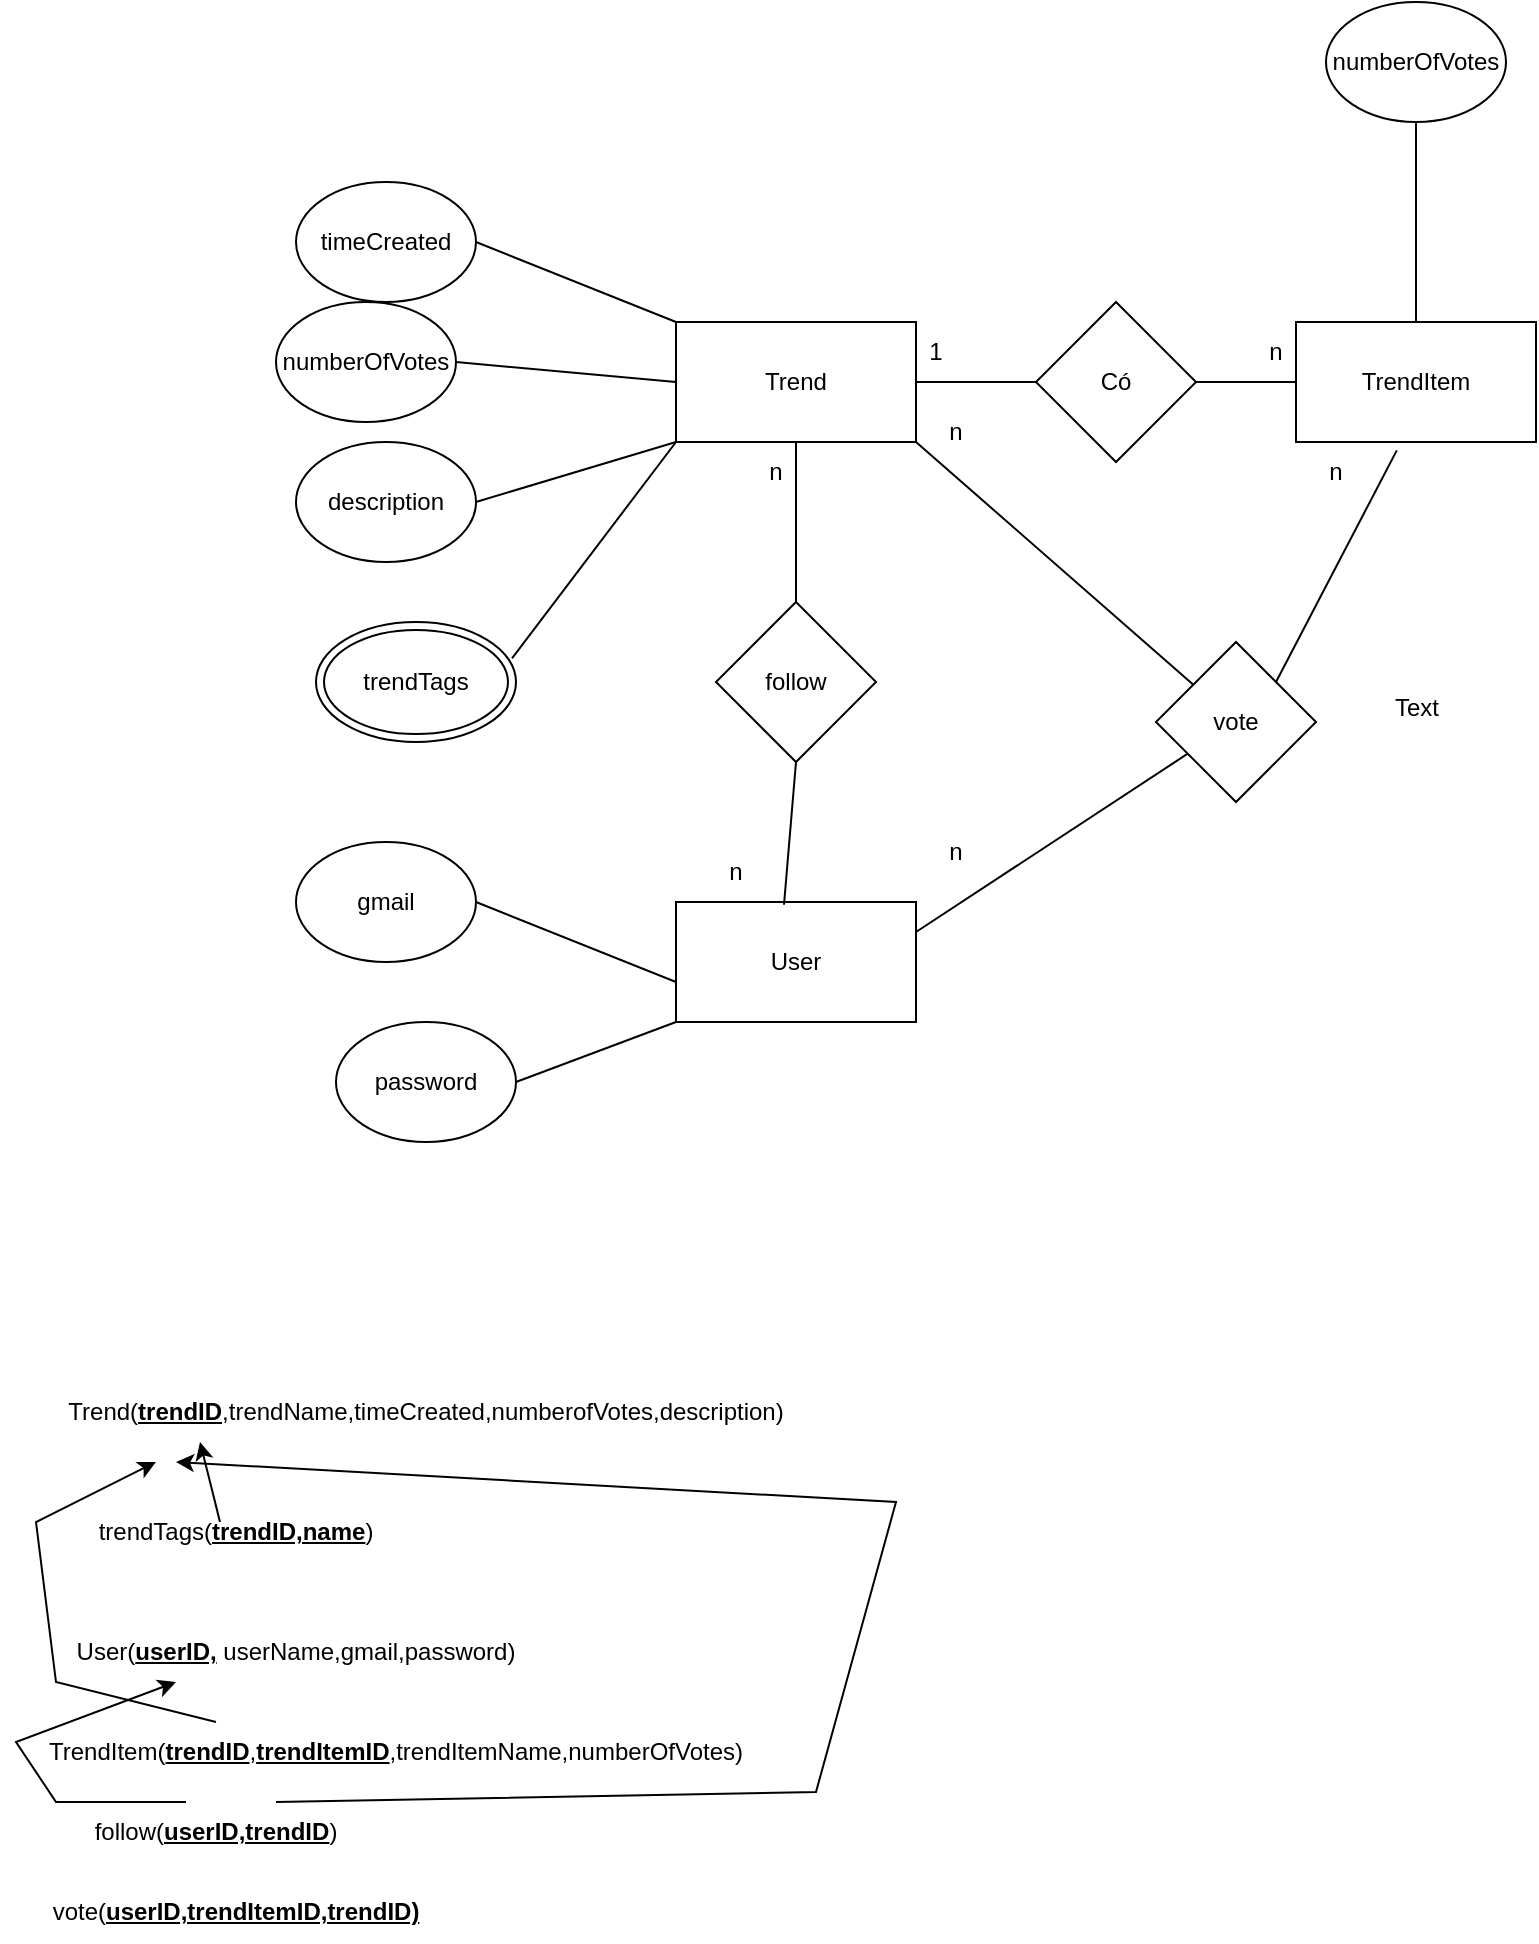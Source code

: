 <mxfile version="23.0.2" type="device">
  <diagram id="C5RBs43oDa-KdzZeNtuy" name="Page-1">
    <mxGraphModel dx="1863" dy="654" grid="1" gridSize="10" guides="1" tooltips="1" connect="1" arrows="1" fold="1" page="1" pageScale="1" pageWidth="827" pageHeight="1169" math="0" shadow="0">
      <root>
        <mxCell id="WIyWlLk6GJQsqaUBKTNV-0" />
        <mxCell id="WIyWlLk6GJQsqaUBKTNV-1" parent="WIyWlLk6GJQsqaUBKTNV-0" />
        <mxCell id="56RTF0uedEawBnT0VReG-0" value="Trend" style="rounded=0;whiteSpace=wrap;html=1;" vertex="1" parent="WIyWlLk6GJQsqaUBKTNV-1">
          <mxGeometry x="330" y="310" width="120" height="60" as="geometry" />
        </mxCell>
        <mxCell id="56RTF0uedEawBnT0VReG-1" value="numberOfVotes" style="ellipse;whiteSpace=wrap;html=1;" vertex="1" parent="WIyWlLk6GJQsqaUBKTNV-1">
          <mxGeometry x="130" y="300" width="90" height="60" as="geometry" />
        </mxCell>
        <mxCell id="56RTF0uedEawBnT0VReG-2" value="" style="endArrow=none;html=1;rounded=0;exitX=1;exitY=0.5;exitDx=0;exitDy=0;entryX=0;entryY=0.5;entryDx=0;entryDy=0;" edge="1" parent="WIyWlLk6GJQsqaUBKTNV-1" source="56RTF0uedEawBnT0VReG-1" target="56RTF0uedEawBnT0VReG-0">
          <mxGeometry width="50" height="50" relative="1" as="geometry">
            <mxPoint x="390" y="360" as="sourcePoint" />
            <mxPoint x="440" y="310" as="targetPoint" />
          </mxGeometry>
        </mxCell>
        <mxCell id="56RTF0uedEawBnT0VReG-3" value="description" style="ellipse;whiteSpace=wrap;html=1;" vertex="1" parent="WIyWlLk6GJQsqaUBKTNV-1">
          <mxGeometry x="140" y="370" width="90" height="60" as="geometry" />
        </mxCell>
        <mxCell id="56RTF0uedEawBnT0VReG-4" value="" style="endArrow=none;html=1;rounded=0;exitX=1;exitY=0.5;exitDx=0;exitDy=0;entryX=0;entryY=1;entryDx=0;entryDy=0;" edge="1" parent="WIyWlLk6GJQsqaUBKTNV-1" source="56RTF0uedEawBnT0VReG-3" target="56RTF0uedEawBnT0VReG-0">
          <mxGeometry width="50" height="50" relative="1" as="geometry">
            <mxPoint x="400" y="430" as="sourcePoint" />
            <mxPoint x="340" y="410" as="targetPoint" />
          </mxGeometry>
        </mxCell>
        <mxCell id="56RTF0uedEawBnT0VReG-5" value="timeCreated" style="ellipse;whiteSpace=wrap;html=1;" vertex="1" parent="WIyWlLk6GJQsqaUBKTNV-1">
          <mxGeometry x="140" y="240" width="90" height="60" as="geometry" />
        </mxCell>
        <mxCell id="56RTF0uedEawBnT0VReG-6" value="" style="endArrow=none;html=1;rounded=0;exitX=1;exitY=0.5;exitDx=0;exitDy=0;entryX=0;entryY=0;entryDx=0;entryDy=0;" edge="1" parent="WIyWlLk6GJQsqaUBKTNV-1" source="56RTF0uedEawBnT0VReG-5" target="56RTF0uedEawBnT0VReG-0">
          <mxGeometry width="50" height="50" relative="1" as="geometry">
            <mxPoint x="400" y="300" as="sourcePoint" />
            <mxPoint x="340" y="280" as="targetPoint" />
          </mxGeometry>
        </mxCell>
        <mxCell id="56RTF0uedEawBnT0VReG-10" value="trendTags" style="ellipse;shape=doubleEllipse;whiteSpace=wrap;html=1;" vertex="1" parent="WIyWlLk6GJQsqaUBKTNV-1">
          <mxGeometry x="150" y="460" width="100" height="60" as="geometry" />
        </mxCell>
        <mxCell id="56RTF0uedEawBnT0VReG-11" value="" style="endArrow=none;html=1;rounded=0;exitX=0.98;exitY=0.303;exitDx=0;exitDy=0;entryX=0;entryY=1;entryDx=0;entryDy=0;exitPerimeter=0;" edge="1" parent="WIyWlLk6GJQsqaUBKTNV-1" source="56RTF0uedEawBnT0VReG-10" target="56RTF0uedEawBnT0VReG-0">
          <mxGeometry width="50" height="50" relative="1" as="geometry">
            <mxPoint x="240" y="410" as="sourcePoint" />
            <mxPoint x="340" y="380" as="targetPoint" />
          </mxGeometry>
        </mxCell>
        <mxCell id="56RTF0uedEawBnT0VReG-13" value="TrendItem" style="rounded=0;whiteSpace=wrap;html=1;" vertex="1" parent="WIyWlLk6GJQsqaUBKTNV-1">
          <mxGeometry x="640" y="310" width="120" height="60" as="geometry" />
        </mxCell>
        <mxCell id="56RTF0uedEawBnT0VReG-14" value="numberOfVotes" style="ellipse;whiteSpace=wrap;html=1;" vertex="1" parent="WIyWlLk6GJQsqaUBKTNV-1">
          <mxGeometry x="655" y="150" width="90" height="60" as="geometry" />
        </mxCell>
        <mxCell id="56RTF0uedEawBnT0VReG-15" value="" style="endArrow=none;html=1;rounded=0;exitX=0.5;exitY=1;exitDx=0;exitDy=0;" edge="1" parent="WIyWlLk6GJQsqaUBKTNV-1" source="56RTF0uedEawBnT0VReG-14" target="56RTF0uedEawBnT0VReG-13">
          <mxGeometry width="50" height="50" relative="1" as="geometry">
            <mxPoint x="700" y="200" as="sourcePoint" />
            <mxPoint x="870" y="470" as="targetPoint" />
          </mxGeometry>
        </mxCell>
        <mxCell id="56RTF0uedEawBnT0VReG-17" value="Có" style="rhombus;whiteSpace=wrap;html=1;" vertex="1" parent="WIyWlLk6GJQsqaUBKTNV-1">
          <mxGeometry x="510" y="300" width="80" height="80" as="geometry" />
        </mxCell>
        <mxCell id="56RTF0uedEawBnT0VReG-20" value="" style="endArrow=none;html=1;rounded=0;exitX=1;exitY=0.5;exitDx=0;exitDy=0;entryX=0;entryY=0.5;entryDx=0;entryDy=0;" edge="1" parent="WIyWlLk6GJQsqaUBKTNV-1" source="56RTF0uedEawBnT0VReG-0" target="56RTF0uedEawBnT0VReG-17">
          <mxGeometry width="50" height="50" relative="1" as="geometry">
            <mxPoint x="390" y="360" as="sourcePoint" />
            <mxPoint x="440" y="310" as="targetPoint" />
          </mxGeometry>
        </mxCell>
        <mxCell id="56RTF0uedEawBnT0VReG-21" value="" style="endArrow=none;html=1;rounded=0;exitX=1;exitY=0.5;exitDx=0;exitDy=0;entryX=0;entryY=0.5;entryDx=0;entryDy=0;" edge="1" parent="WIyWlLk6GJQsqaUBKTNV-1" source="56RTF0uedEawBnT0VReG-17" target="56RTF0uedEawBnT0VReG-13">
          <mxGeometry width="50" height="50" relative="1" as="geometry">
            <mxPoint x="460" y="350" as="sourcePoint" />
            <mxPoint x="520" y="350" as="targetPoint" />
          </mxGeometry>
        </mxCell>
        <mxCell id="56RTF0uedEawBnT0VReG-22" value="1" style="text;html=1;strokeColor=none;fillColor=none;align=center;verticalAlign=middle;whiteSpace=wrap;rounded=0;" vertex="1" parent="WIyWlLk6GJQsqaUBKTNV-1">
          <mxGeometry x="430" y="310" width="60" height="30" as="geometry" />
        </mxCell>
        <mxCell id="56RTF0uedEawBnT0VReG-23" value="n" style="text;html=1;strokeColor=none;fillColor=none;align=center;verticalAlign=middle;whiteSpace=wrap;rounded=0;" vertex="1" parent="WIyWlLk6GJQsqaUBKTNV-1">
          <mxGeometry x="600" y="310" width="60" height="30" as="geometry" />
        </mxCell>
        <mxCell id="56RTF0uedEawBnT0VReG-24" value="User" style="rounded=0;whiteSpace=wrap;html=1;" vertex="1" parent="WIyWlLk6GJQsqaUBKTNV-1">
          <mxGeometry x="330" y="600" width="120" height="60" as="geometry" />
        </mxCell>
        <mxCell id="56RTF0uedEawBnT0VReG-25" value="gmail" style="ellipse;whiteSpace=wrap;html=1;" vertex="1" parent="WIyWlLk6GJQsqaUBKTNV-1">
          <mxGeometry x="140" y="570" width="90" height="60" as="geometry" />
        </mxCell>
        <mxCell id="56RTF0uedEawBnT0VReG-26" value="" style="endArrow=none;html=1;rounded=0;exitX=1;exitY=0.5;exitDx=0;exitDy=0;entryX=0;entryY=0;entryDx=0;entryDy=0;" edge="1" parent="WIyWlLk6GJQsqaUBKTNV-1" source="56RTF0uedEawBnT0VReG-25">
          <mxGeometry width="50" height="50" relative="1" as="geometry">
            <mxPoint x="400" y="630" as="sourcePoint" />
            <mxPoint x="330" y="640" as="targetPoint" />
          </mxGeometry>
        </mxCell>
        <mxCell id="56RTF0uedEawBnT0VReG-27" value="password" style="ellipse;whiteSpace=wrap;html=1;" vertex="1" parent="WIyWlLk6GJQsqaUBKTNV-1">
          <mxGeometry x="160" y="660" width="90" height="60" as="geometry" />
        </mxCell>
        <mxCell id="56RTF0uedEawBnT0VReG-28" value="" style="endArrow=none;html=1;rounded=0;exitX=1;exitY=0.5;exitDx=0;exitDy=0;entryX=0;entryY=1;entryDx=0;entryDy=0;" edge="1" parent="WIyWlLk6GJQsqaUBKTNV-1" source="56RTF0uedEawBnT0VReG-27" target="56RTF0uedEawBnT0VReG-24">
          <mxGeometry width="50" height="50" relative="1" as="geometry">
            <mxPoint x="420" y="720" as="sourcePoint" />
            <mxPoint x="350" y="730" as="targetPoint" />
          </mxGeometry>
        </mxCell>
        <mxCell id="56RTF0uedEawBnT0VReG-32" value="follow" style="rhombus;whiteSpace=wrap;html=1;" vertex="1" parent="WIyWlLk6GJQsqaUBKTNV-1">
          <mxGeometry x="350" y="450" width="80" height="80" as="geometry" />
        </mxCell>
        <mxCell id="56RTF0uedEawBnT0VReG-33" value="" style="endArrow=none;html=1;rounded=0;exitX=0.45;exitY=0.023;exitDx=0;exitDy=0;exitPerimeter=0;entryX=0.5;entryY=1;entryDx=0;entryDy=0;" edge="1" parent="WIyWlLk6GJQsqaUBKTNV-1" source="56RTF0uedEawBnT0VReG-24" target="56RTF0uedEawBnT0VReG-32">
          <mxGeometry width="50" height="50" relative="1" as="geometry">
            <mxPoint x="390" y="560" as="sourcePoint" />
            <mxPoint x="440" y="510" as="targetPoint" />
          </mxGeometry>
        </mxCell>
        <mxCell id="56RTF0uedEawBnT0VReG-34" value="" style="endArrow=none;html=1;rounded=0;exitX=0.5;exitY=0;exitDx=0;exitDy=0;entryX=0.5;entryY=1;entryDx=0;entryDy=0;" edge="1" parent="WIyWlLk6GJQsqaUBKTNV-1" source="56RTF0uedEawBnT0VReG-32" target="56RTF0uedEawBnT0VReG-0">
          <mxGeometry width="50" height="50" relative="1" as="geometry">
            <mxPoint x="394" y="611" as="sourcePoint" />
            <mxPoint x="400" y="540" as="targetPoint" />
          </mxGeometry>
        </mxCell>
        <mxCell id="56RTF0uedEawBnT0VReG-35" value="n" style="text;html=1;strokeColor=none;fillColor=none;align=center;verticalAlign=middle;whiteSpace=wrap;rounded=0;" vertex="1" parent="WIyWlLk6GJQsqaUBKTNV-1">
          <mxGeometry x="330" y="570" width="60" height="30" as="geometry" />
        </mxCell>
        <mxCell id="56RTF0uedEawBnT0VReG-38" value="n" style="text;html=1;strokeColor=none;fillColor=none;align=center;verticalAlign=middle;whiteSpace=wrap;rounded=0;" vertex="1" parent="WIyWlLk6GJQsqaUBKTNV-1">
          <mxGeometry x="350" y="370" width="60" height="30" as="geometry" />
        </mxCell>
        <mxCell id="56RTF0uedEawBnT0VReG-39" value="vote" style="rhombus;whiteSpace=wrap;html=1;" vertex="1" parent="WIyWlLk6GJQsqaUBKTNV-1">
          <mxGeometry x="570" y="470" width="80" height="80" as="geometry" />
        </mxCell>
        <mxCell id="56RTF0uedEawBnT0VReG-40" value="" style="endArrow=none;html=1;rounded=0;exitX=1;exitY=0.25;exitDx=0;exitDy=0;" edge="1" parent="WIyWlLk6GJQsqaUBKTNV-1" source="56RTF0uedEawBnT0VReG-24" target="56RTF0uedEawBnT0VReG-39">
          <mxGeometry width="50" height="50" relative="1" as="geometry">
            <mxPoint x="394" y="611" as="sourcePoint" />
            <mxPoint x="400" y="540" as="targetPoint" />
          </mxGeometry>
        </mxCell>
        <mxCell id="56RTF0uedEawBnT0VReG-41" value="" style="endArrow=none;html=1;rounded=0;exitX=1;exitY=0;exitDx=0;exitDy=0;entryX=0.42;entryY=1.07;entryDx=0;entryDy=0;entryPerimeter=0;" edge="1" parent="WIyWlLk6GJQsqaUBKTNV-1" source="56RTF0uedEawBnT0VReG-39" target="56RTF0uedEawBnT0VReG-13">
          <mxGeometry width="50" height="50" relative="1" as="geometry">
            <mxPoint x="404" y="621" as="sourcePoint" />
            <mxPoint x="410" y="550" as="targetPoint" />
          </mxGeometry>
        </mxCell>
        <mxCell id="56RTF0uedEawBnT0VReG-42" value="n" style="text;html=1;strokeColor=none;fillColor=none;align=center;verticalAlign=middle;whiteSpace=wrap;rounded=0;" vertex="1" parent="WIyWlLk6GJQsqaUBKTNV-1">
          <mxGeometry x="440" y="560" width="60" height="30" as="geometry" />
        </mxCell>
        <mxCell id="56RTF0uedEawBnT0VReG-43" value="n" style="text;html=1;strokeColor=none;fillColor=none;align=center;verticalAlign=middle;whiteSpace=wrap;rounded=0;" vertex="1" parent="WIyWlLk6GJQsqaUBKTNV-1">
          <mxGeometry x="630" y="370" width="60" height="30" as="geometry" />
        </mxCell>
        <mxCell id="56RTF0uedEawBnT0VReG-45" value="&lt;p class=&quot;MsoNormal&quot;&gt;Trend(&lt;b&gt;&lt;u&gt;trendID&lt;/u&gt;&lt;/b&gt;,trendName,timeCreated,numberofVotes,description)&lt;/p&gt;" style="text;html=1;strokeColor=none;fillColor=none;align=center;verticalAlign=middle;whiteSpace=wrap;rounded=0;" vertex="1" parent="WIyWlLk6GJQsqaUBKTNV-1">
          <mxGeometry x="175" y="840" width="60" height="30" as="geometry" />
        </mxCell>
        <mxCell id="56RTF0uedEawBnT0VReG-47" value="trendTags(&lt;b&gt;&lt;u&gt;trendID,name&lt;/u&gt;&lt;/b&gt;)" style="text;html=1;strokeColor=none;fillColor=none;align=center;verticalAlign=middle;whiteSpace=wrap;rounded=0;" vertex="1" parent="WIyWlLk6GJQsqaUBKTNV-1">
          <mxGeometry x="80" y="900" width="60" height="30" as="geometry" />
        </mxCell>
        <mxCell id="56RTF0uedEawBnT0VReG-49" value="" style="endArrow=classic;html=1;rounded=0;" edge="1" parent="WIyWlLk6GJQsqaUBKTNV-1">
          <mxGeometry width="50" height="50" relative="1" as="geometry">
            <mxPoint x="102" y="910" as="sourcePoint" />
            <mxPoint x="92" y="870" as="targetPoint" />
          </mxGeometry>
        </mxCell>
        <mxCell id="56RTF0uedEawBnT0VReG-51" value="User(&lt;u style=&quot;font-weight: bold;&quot;&gt;userID,&lt;/u&gt;&amp;nbsp;userName,gmail,password)" style="text;html=1;strokeColor=none;fillColor=none;align=center;verticalAlign=middle;whiteSpace=wrap;rounded=0;" vertex="1" parent="WIyWlLk6GJQsqaUBKTNV-1">
          <mxGeometry x="110" y="960" width="60" height="30" as="geometry" />
        </mxCell>
        <mxCell id="56RTF0uedEawBnT0VReG-52" value="TrendItem(&lt;b&gt;&lt;u&gt;trendID&lt;/u&gt;&lt;/b&gt;,&lt;u style=&quot;font-weight: bold;&quot;&gt;trendItemID&lt;/u&gt;,trendItemName,numberOfVotes)" style="text;html=1;strokeColor=none;fillColor=none;align=center;verticalAlign=middle;whiteSpace=wrap;rounded=0;" vertex="1" parent="WIyWlLk6GJQsqaUBKTNV-1">
          <mxGeometry x="160" y="1010" width="60" height="30" as="geometry" />
        </mxCell>
        <mxCell id="56RTF0uedEawBnT0VReG-54" value="follow(&lt;b&gt;&lt;u&gt;userID,trendID&lt;/u&gt;&lt;/b&gt;)" style="text;html=1;strokeColor=none;fillColor=none;align=center;verticalAlign=middle;whiteSpace=wrap;rounded=0;" vertex="1" parent="WIyWlLk6GJQsqaUBKTNV-1">
          <mxGeometry x="70" y="1050" width="60" height="30" as="geometry" />
        </mxCell>
        <mxCell id="56RTF0uedEawBnT0VReG-56" value="" style="endArrow=classic;html=1;rounded=0;exitX=0.25;exitY=0;exitDx=0;exitDy=0;" edge="1" parent="WIyWlLk6GJQsqaUBKTNV-1" source="56RTF0uedEawBnT0VReG-54">
          <mxGeometry width="50" height="50" relative="1" as="geometry">
            <mxPoint x="290" y="970" as="sourcePoint" />
            <mxPoint x="80" y="990" as="targetPoint" />
            <Array as="points">
              <mxPoint x="20" y="1050" />
              <mxPoint y="1020" />
            </Array>
          </mxGeometry>
        </mxCell>
        <mxCell id="56RTF0uedEawBnT0VReG-57" value="" style="endArrow=classic;html=1;rounded=0;exitX=1;exitY=0;exitDx=0;exitDy=0;" edge="1" parent="WIyWlLk6GJQsqaUBKTNV-1" source="56RTF0uedEawBnT0VReG-54">
          <mxGeometry width="50" height="50" relative="1" as="geometry">
            <mxPoint x="290" y="970" as="sourcePoint" />
            <mxPoint x="80" y="880" as="targetPoint" />
            <Array as="points">
              <mxPoint x="400" y="1045" />
              <mxPoint x="440" y="900" />
            </Array>
          </mxGeometry>
        </mxCell>
        <mxCell id="56RTF0uedEawBnT0VReG-58" value="vote(&lt;b&gt;&lt;u&gt;userID,trendItemID,trendID)&lt;/u&gt;&lt;/b&gt;" style="text;html=1;strokeColor=none;fillColor=none;align=center;verticalAlign=middle;whiteSpace=wrap;rounded=0;" vertex="1" parent="WIyWlLk6GJQsqaUBKTNV-1">
          <mxGeometry x="80" y="1090" width="60" height="30" as="geometry" />
        </mxCell>
        <mxCell id="56RTF0uedEawBnT0VReG-59" value="Text" style="text;html=1;align=center;verticalAlign=middle;resizable=0;points=[];autosize=1;strokeColor=none;fillColor=none;" vertex="1" parent="WIyWlLk6GJQsqaUBKTNV-1">
          <mxGeometry x="675" y="488" width="50" height="30" as="geometry" />
        </mxCell>
        <mxCell id="56RTF0uedEawBnT0VReG-60" value="" style="endArrow=none;html=1;rounded=0;entryX=1;entryY=1;entryDx=0;entryDy=0;" edge="1" parent="WIyWlLk6GJQsqaUBKTNV-1" source="56RTF0uedEawBnT0VReG-39" target="56RTF0uedEawBnT0VReG-0">
          <mxGeometry width="50" height="50" relative="1" as="geometry">
            <mxPoint x="290" y="420" as="sourcePoint" />
            <mxPoint x="340" y="370" as="targetPoint" />
          </mxGeometry>
        </mxCell>
        <mxCell id="56RTF0uedEawBnT0VReG-61" value="n" style="text;html=1;strokeColor=none;fillColor=none;align=center;verticalAlign=middle;whiteSpace=wrap;rounded=0;" vertex="1" parent="WIyWlLk6GJQsqaUBKTNV-1">
          <mxGeometry x="440" y="350" width="60" height="30" as="geometry" />
        </mxCell>
        <mxCell id="56RTF0uedEawBnT0VReG-62" value="" style="endArrow=classic;html=1;rounded=0;" edge="1" parent="WIyWlLk6GJQsqaUBKTNV-1">
          <mxGeometry width="50" height="50" relative="1" as="geometry">
            <mxPoint x="100" y="1010" as="sourcePoint" />
            <mxPoint x="70" y="880" as="targetPoint" />
            <Array as="points">
              <mxPoint x="20" y="990" />
              <mxPoint x="10" y="910" />
            </Array>
          </mxGeometry>
        </mxCell>
      </root>
    </mxGraphModel>
  </diagram>
</mxfile>
